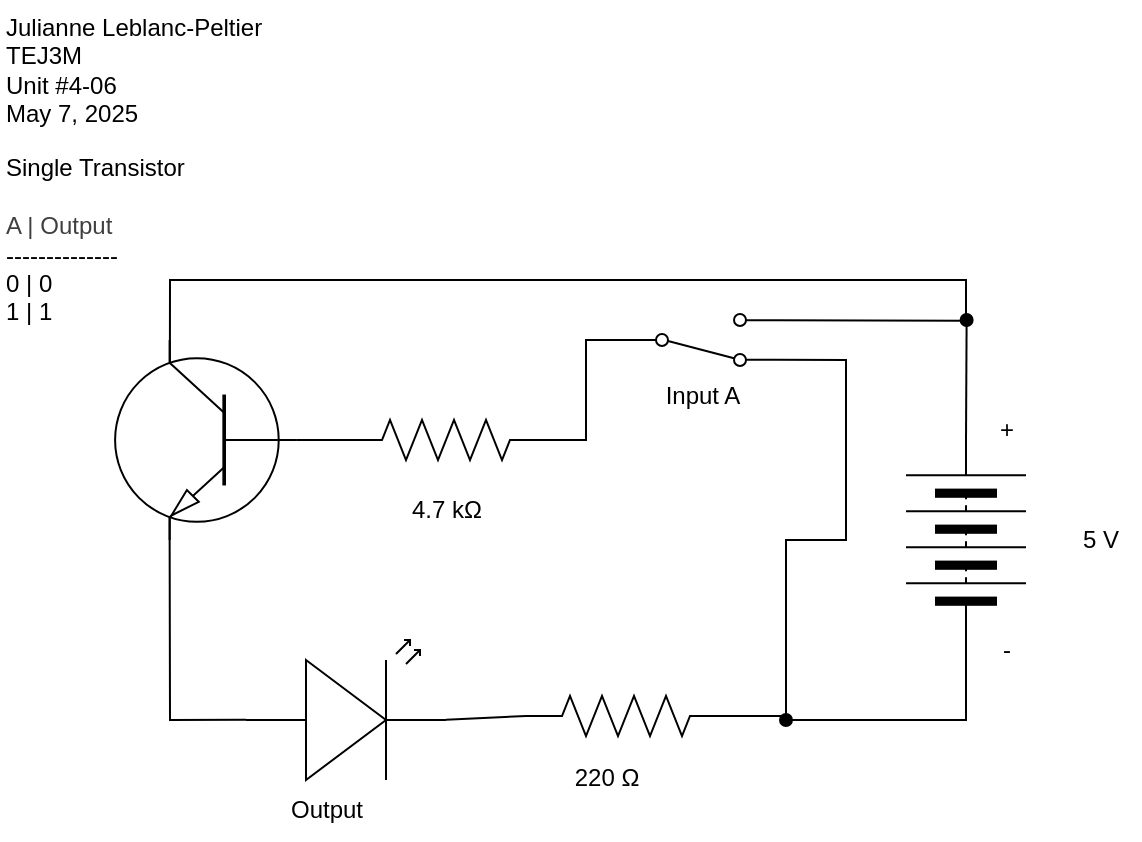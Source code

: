 <mxfile>
    <diagram id="CEOlUySQv8rFxn_WMSa7" name="Page-1">
        <mxGraphModel dx="861" dy="578" grid="1" gridSize="10" guides="1" tooltips="1" connect="1" arrows="1" fold="1" page="1" pageScale="1" pageWidth="827" pageHeight="1169" math="0" shadow="0">
            <root>
                <mxCell id="0"/>
                <mxCell id="1" parent="0"/>
                <mxCell id="2" style="edgeStyle=none;html=1;rounded=0;curved=0;endArrow=none;endFill=0;startArrow=oval;startFill=1;entryX=1;entryY=0.88;entryDx=0;entryDy=0;" edge="1" parent="1" target="16">
                    <mxGeometry relative="1" as="geometry">
                        <mxPoint x="650" y="370" as="targetPoint"/>
                        <mxPoint x="650" y="540" as="sourcePoint"/>
                        <Array as="points">
                            <mxPoint x="650" y="450"/>
                            <mxPoint x="680" y="450"/>
                            <mxPoint x="680" y="360"/>
                        </Array>
                    </mxGeometry>
                </mxCell>
                <mxCell id="25" style="edgeStyle=none;html=1;exitX=1;exitY=0.5;exitDx=0;exitDy=0;endArrow=oval;endFill=1;" edge="1" parent="1" source="4">
                    <mxGeometry relative="1" as="geometry">
                        <mxPoint x="740.308" y="340" as="targetPoint"/>
                    </mxGeometry>
                </mxCell>
                <mxCell id="30" style="edgeStyle=none;html=1;exitX=0;exitY=0.5;exitDx=0;exitDy=0;rounded=0;curved=0;endArrow=none;endFill=0;" edge="1" parent="1" source="4">
                    <mxGeometry relative="1" as="geometry">
                        <mxPoint x="650" y="540" as="targetPoint"/>
                        <Array as="points">
                            <mxPoint x="740" y="540"/>
                        </Array>
                    </mxGeometry>
                </mxCell>
                <mxCell id="4" value="" style="pointerEvents=1;verticalLabelPosition=bottom;shadow=0;dashed=0;align=center;html=1;verticalAlign=top;shape=mxgraph.electrical.miscellaneous.batteryStack;rotation=-90;" vertex="1" parent="1">
                    <mxGeometry x="690" y="420" width="100" height="60" as="geometry"/>
                </mxCell>
                <mxCell id="5" value="" style="pointerEvents=1;verticalLabelPosition=bottom;shadow=0;dashed=0;align=center;html=1;verticalAlign=top;shape=mxgraph.electrical.resistors.resistor_2;rotation=-180;" vertex="1" parent="1">
                    <mxGeometry x="430" y="390" width="100" height="20" as="geometry"/>
                </mxCell>
                <mxCell id="6" value="" style="verticalLabelPosition=bottom;shadow=0;dashed=0;align=center;html=1;verticalAlign=top;shape=mxgraph.electrical.opto_electronics.led_2;pointerEvents=1;rotation=0;" vertex="1" parent="1">
                    <mxGeometry x="380" y="500" width="100" height="70" as="geometry"/>
                </mxCell>
                <mxCell id="8" value="Output" style="text;html=1;align=center;verticalAlign=middle;resizable=0;points=[];autosize=1;strokeColor=none;fillColor=none;" vertex="1" parent="1">
                    <mxGeometry x="390" y="570" width="60" height="30" as="geometry"/>
                </mxCell>
                <mxCell id="9" value="5 V" style="text;html=1;align=center;verticalAlign=middle;resizable=0;points=[];autosize=1;strokeColor=none;fillColor=none;" vertex="1" parent="1">
                    <mxGeometry x="787" y="435" width="40" height="30" as="geometry"/>
                </mxCell>
                <mxCell id="10" value="+" style="text;html=1;align=center;verticalAlign=middle;resizable=0;points=[];autosize=1;strokeColor=none;fillColor=none;" vertex="1" parent="1">
                    <mxGeometry x="745" y="380" width="30" height="30" as="geometry"/>
                </mxCell>
                <mxCell id="11" value="-" style="text;html=1;align=center;verticalAlign=middle;resizable=0;points=[];autosize=1;strokeColor=none;fillColor=none;" vertex="1" parent="1">
                    <mxGeometry x="745" y="490" width="30" height="30" as="geometry"/>
                </mxCell>
                <mxCell id="12" value="4.7 kΩ" style="text;html=1;align=center;verticalAlign=middle;resizable=0;points=[];autosize=1;strokeColor=none;fillColor=none;" vertex="1" parent="1">
                    <mxGeometry x="450" y="420" width="60" height="30" as="geometry"/>
                </mxCell>
                <mxCell id="13" value="Julianne Leblanc-Peltier&lt;div&gt;TEJ3M&lt;/div&gt;&lt;div&gt;Unit #4-06&lt;/div&gt;&lt;div&gt;May 7, 2025&lt;/div&gt;" style="text;html=1;align=left;verticalAlign=middle;resizable=0;points=[];autosize=1;strokeColor=none;fillColor=none;" vertex="1" parent="1">
                    <mxGeometry x="257.5" y="180" width="150" height="70" as="geometry"/>
                </mxCell>
                <mxCell id="14" value="Input A" style="text;html=1;align=center;verticalAlign=middle;resizable=0;points=[];autosize=1;strokeColor=none;fillColor=none;" vertex="1" parent="1">
                    <mxGeometry x="577.5" y="363" width="60" height="30" as="geometry"/>
                </mxCell>
                <mxCell id="26" style="edgeStyle=none;html=1;exitX=1;exitY=0.12;exitDx=0;exitDy=0;endArrow=none;endFill=0;" edge="1" parent="1" source="16">
                    <mxGeometry relative="1" as="geometry">
                        <mxPoint x="740" y="340.385" as="targetPoint"/>
                    </mxGeometry>
                </mxCell>
                <mxCell id="16" value="" style="html=1;shape=mxgraph.electrical.electro-mechanical.twoWaySwitch;aspect=fixed;elSwitchState=2;flipV=1;" vertex="1" parent="1">
                    <mxGeometry x="570" y="337" width="75" height="26" as="geometry"/>
                </mxCell>
                <mxCell id="17" value="Single Transistor&lt;div&gt;&lt;span style=&quot;color: rgb(63, 63, 63); background-color: transparent;&quot;&gt;&lt;br&gt;&lt;/span&gt;&lt;/div&gt;&lt;div&gt;&lt;span style=&quot;color: rgb(63, 63, 63); background-color: transparent;&quot;&gt;A | Output&lt;/span&gt;&lt;div&gt;--------------&lt;/div&gt;&lt;div&gt;0 | 0&lt;/div&gt;&lt;div&gt;1 | 1&lt;/div&gt;&lt;/div&gt;" style="text;html=1;align=left;verticalAlign=middle;resizable=0;points=[];autosize=1;strokeColor=none;fillColor=none;" vertex="1" parent="1">
                    <mxGeometry x="257.5" y="250" width="110" height="100" as="geometry"/>
                </mxCell>
                <mxCell id="18" style="edgeStyle=none;html=1;exitX=0;exitY=0.5;exitDx=0;exitDy=0;entryX=0;entryY=0.5;entryDx=0;entryDy=0;entryPerimeter=0;rounded=0;curved=0;endArrow=none;endFill=0;" edge="1" parent="1" source="16" target="5">
                    <mxGeometry relative="1" as="geometry">
                        <Array as="points">
                            <mxPoint x="550" y="350"/>
                            <mxPoint x="550" y="400"/>
                        </Array>
                    </mxGeometry>
                </mxCell>
                <mxCell id="21" style="edgeStyle=none;html=1;exitX=0;exitY=0.5;exitDx=0;exitDy=0;exitPerimeter=0;endArrow=none;endFill=0;" edge="1" parent="1" source="19">
                    <mxGeometry relative="1" as="geometry">
                        <mxPoint x="650" y="538" as="targetPoint"/>
                    </mxGeometry>
                </mxCell>
                <mxCell id="19" value="" style="pointerEvents=1;verticalLabelPosition=bottom;shadow=0;dashed=0;align=center;html=1;verticalAlign=top;shape=mxgraph.electrical.resistors.resistor_2;rotation=-180;" vertex="1" parent="1">
                    <mxGeometry x="520" y="528" width="100" height="20" as="geometry"/>
                </mxCell>
                <mxCell id="20" value="220 Ω" style="text;html=1;align=center;verticalAlign=middle;resizable=0;points=[];autosize=1;strokeColor=none;fillColor=none;" vertex="1" parent="1">
                    <mxGeometry x="530" y="554" width="60" height="30" as="geometry"/>
                </mxCell>
                <mxCell id="22" style="edgeStyle=none;html=1;exitX=1;exitY=0.57;exitDx=0;exitDy=0;exitPerimeter=0;entryX=1;entryY=0.5;entryDx=0;entryDy=0;entryPerimeter=0;endArrow=none;endFill=0;" edge="1" parent="1" source="6" target="19">
                    <mxGeometry relative="1" as="geometry"/>
                </mxCell>
                <mxCell id="27" style="edgeStyle=none;html=1;exitX=0.7;exitY=1;exitDx=0;exitDy=0;exitPerimeter=0;rounded=0;curved=0;endArrow=none;endFill=0;" edge="1" parent="1" source="23">
                    <mxGeometry relative="1" as="geometry">
                        <mxPoint x="740" y="340" as="targetPoint"/>
                        <Array as="points">
                            <mxPoint x="342" y="320"/>
                            <mxPoint x="740" y="320"/>
                        </Array>
                    </mxGeometry>
                </mxCell>
                <mxCell id="23" value="" style="verticalLabelPosition=bottom;shadow=0;dashed=0;align=center;html=1;verticalAlign=top;shape=mxgraph.electrical.transistors.npn_transistor_1;rotation=-180;flipV=1;" vertex="1" parent="1">
                    <mxGeometry x="312.5" y="350" width="95" height="100" as="geometry"/>
                </mxCell>
                <mxCell id="24" style="edgeStyle=none;html=1;exitX=1;exitY=0.5;exitDx=0;exitDy=0;exitPerimeter=0;entryX=0;entryY=0.5;entryDx=0;entryDy=0;entryPerimeter=0;endArrow=none;endFill=0;" edge="1" parent="1" source="5" target="23">
                    <mxGeometry relative="1" as="geometry"/>
                </mxCell>
                <mxCell id="29" style="edgeStyle=none;html=1;exitX=0.7;exitY=1;exitDx=0;exitDy=0;exitPerimeter=0;entryX=0;entryY=0.57;entryDx=0;entryDy=0;entryPerimeter=0;rounded=0;curved=0;endArrow=none;endFill=0;" edge="1" parent="1" source="23" target="6">
                    <mxGeometry relative="1" as="geometry">
                        <Array as="points">
                            <mxPoint x="342" y="540"/>
                        </Array>
                    </mxGeometry>
                </mxCell>
            </root>
        </mxGraphModel>
    </diagram>
</mxfile>